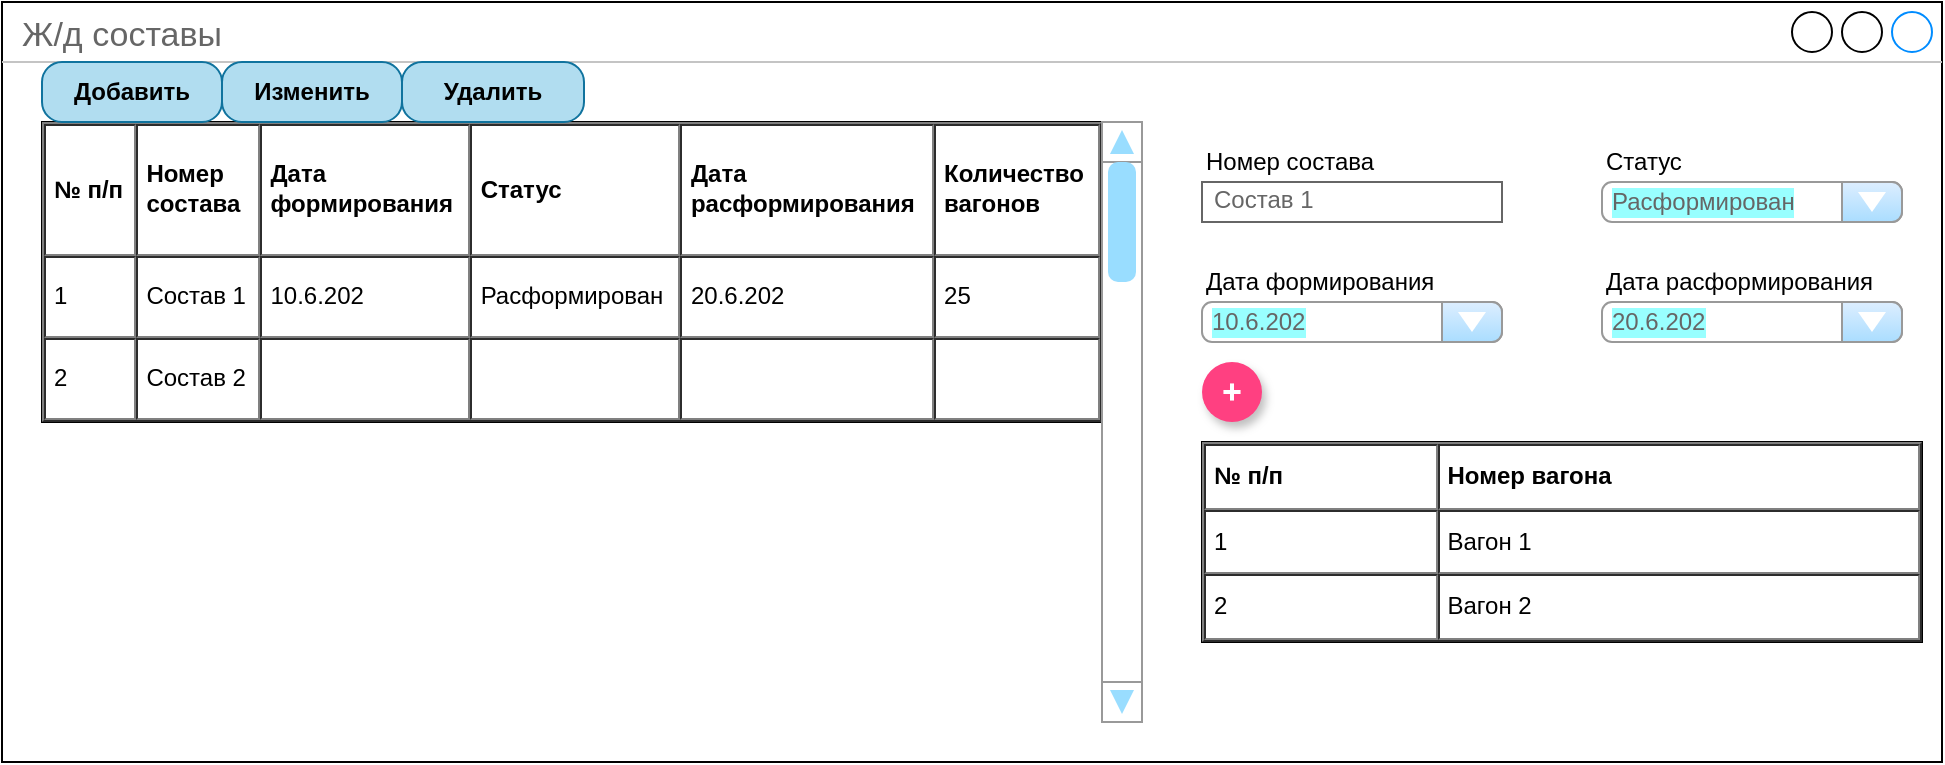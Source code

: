 <mxfile version="20.0.1" type="github">
  <diagram id="YddccQSuvDtk1ljqOexG" name="Page-1">
    <mxGraphModel dx="1247" dy="706" grid="1" gridSize="10" guides="1" tooltips="1" connect="1" arrows="1" fold="1" page="1" pageScale="1" pageWidth="827" pageHeight="1169" math="0" shadow="0">
      <root>
        <mxCell id="0" />
        <mxCell id="1" parent="0" />
        <mxCell id="Lie4oXFveS_dUMrb-o5G-1" value="Ж/д составы" style="strokeWidth=1;shadow=0;dashed=0;align=center;html=1;shape=mxgraph.mockup.containers.window;align=left;verticalAlign=top;spacingLeft=8;strokeColor2=#008cff;strokeColor3=#c4c4c4;fontColor=#666666;mainText=;fontSize=17;labelBackgroundColor=none;" parent="1" vertex="1">
          <mxGeometry x="140" y="170" width="970" height="380" as="geometry" />
        </mxCell>
        <mxCell id="Lie4oXFveS_dUMrb-o5G-2" value="&lt;table cellpadding=&quot;4&quot; cellspacing=&quot;0&quot; border=&quot;1&quot; style=&quot;font-size:1em;width:100%;height:100%;&quot;&gt;&lt;tbody&gt;&lt;tr&gt;&lt;th&gt;№ п/п&lt;/th&gt;&lt;th&gt;Номер&lt;br&gt;состава&lt;/th&gt;&lt;td&gt;&lt;b&gt;Дата &lt;/b&gt;&lt;br&gt;&lt;b&gt;формирования&lt;/b&gt;&lt;/td&gt;&lt;td&gt;&lt;b&gt;Статус&lt;/b&gt;&lt;/td&gt;&lt;td&gt;&lt;b&gt;Дата &lt;br&gt;расформирования&lt;/b&gt;&lt;/td&gt;&lt;td&gt;&lt;b&gt;Количество&lt;br&gt;вагонов&lt;/b&gt;&lt;/td&gt;&lt;/tr&gt;&lt;tr&gt;&lt;td&gt;1&lt;/td&gt;&lt;td&gt;Состав 1&lt;/td&gt;&lt;td&gt;10.6.202&lt;/td&gt;&lt;td&gt;Расформирован&lt;/td&gt;&lt;td&gt;20.6.202&lt;/td&gt;&lt;td&gt;25&lt;/td&gt;&lt;/tr&gt;&lt;tr&gt;&lt;td&gt;2&lt;/td&gt;&lt;td&gt;Состав 2&lt;/td&gt;&lt;td&gt;&lt;br&gt;&lt;/td&gt;&lt;td&gt;&lt;br&gt;&lt;/td&gt;&lt;td&gt;&lt;br&gt;&lt;/td&gt;&lt;td&gt;&lt;br&gt;&lt;/td&gt;&lt;/tr&gt;&lt;/tbody&gt;&lt;/table&gt; " style="verticalAlign=top;align=left;overflow=fill;fontSize=12;fontFamily=Helvetica;html=1" parent="1" vertex="1">
          <mxGeometry x="160" y="230" width="530" height="150" as="geometry" />
        </mxCell>
        <mxCell id="Lie4oXFveS_dUMrb-o5G-3" value="Добавить" style="strokeWidth=1;shadow=0;dashed=0;align=center;html=1;shape=mxgraph.mockup.buttons.button;strokeColor=#10739e;mainText=;buttonStyle=round;fontSize=12;fontStyle=1;fillColor=#b1ddf0;whiteSpace=wrap;" parent="1" vertex="1">
          <mxGeometry x="160" y="200" width="90" height="30" as="geometry" />
        </mxCell>
        <mxCell id="Lie4oXFveS_dUMrb-o5G-4" value="Изменить" style="strokeWidth=1;shadow=0;dashed=0;align=center;html=1;shape=mxgraph.mockup.buttons.button;strokeColor=#10739e;mainText=;buttonStyle=round;fontSize=12;fontStyle=1;fillColor=#b1ddf0;whiteSpace=wrap;" parent="1" vertex="1">
          <mxGeometry x="250" y="200" width="90" height="30" as="geometry" />
        </mxCell>
        <mxCell id="Lie4oXFveS_dUMrb-o5G-5" value="Удалить" style="strokeWidth=1;shadow=0;dashed=0;align=center;html=1;shape=mxgraph.mockup.buttons.button;strokeColor=#10739e;mainText=;buttonStyle=round;fontSize=12;fontStyle=1;fillColor=#b1ddf0;whiteSpace=wrap;" parent="1" vertex="1">
          <mxGeometry x="340" y="200" width="91" height="30" as="geometry" />
        </mxCell>
        <mxCell id="Lie4oXFveS_dUMrb-o5G-6" value="" style="verticalLabelPosition=bottom;shadow=0;dashed=0;align=center;html=1;verticalAlign=top;strokeWidth=1;shape=mxgraph.mockup.navigation.scrollBar;strokeColor=#999999;barPos=100;fillColor2=#99ddff;strokeColor2=none;direction=north;fontSize=12;fontColor=#000000;fillColor=none;" parent="1" vertex="1">
          <mxGeometry x="690" y="230" width="20" height="300" as="geometry" />
        </mxCell>
        <mxCell id="Lie4oXFveS_dUMrb-o5G-7" value="Состав 1" style="strokeWidth=1;shadow=0;dashed=0;align=center;html=1;shape=mxgraph.mockup.text.textBox;fontColor=#666666;align=left;fontSize=12;spacingLeft=4;spacingTop=-3;strokeColor=#666666;mainText=;fillColor=none;" parent="1" vertex="1">
          <mxGeometry x="740" y="260" width="150" height="20" as="geometry" />
        </mxCell>
        <mxCell id="Lie4oXFveS_dUMrb-o5G-8" value="Номер состава" style="text;html=1;strokeColor=none;fillColor=none;align=left;verticalAlign=middle;whiteSpace=wrap;rounded=0;fontSize=12;fontColor=#000000;" parent="1" vertex="1">
          <mxGeometry x="740" y="240" width="150" height="20" as="geometry" />
        </mxCell>
        <mxCell id="Lie4oXFveS_dUMrb-o5G-10" value="Дата формирования" style="text;html=1;strokeColor=none;fillColor=none;align=left;verticalAlign=middle;whiteSpace=wrap;rounded=0;fontSize=12;fontColor=#000000;" parent="1" vertex="1">
          <mxGeometry x="740" y="300" width="150" height="20" as="geometry" />
        </mxCell>
        <mxCell id="Lie4oXFveS_dUMrb-o5G-12" value="Дата расформирования" style="text;html=1;strokeColor=none;fillColor=none;align=left;verticalAlign=middle;whiteSpace=wrap;rounded=0;fontSize=12;fontColor=#000000;" parent="1" vertex="1">
          <mxGeometry x="940" y="300" width="150" height="20" as="geometry" />
        </mxCell>
        <mxCell id="Lie4oXFveS_dUMrb-o5G-13" value="10.6.202" style="strokeWidth=1;shadow=0;dashed=0;align=center;html=1;shape=mxgraph.mockup.forms.comboBox;strokeColor=#999999;fillColor=#ddeeff;align=left;fillColor2=#aaddff;mainText=;fontColor=#666666;fontSize=12;spacingLeft=3;labelBackgroundColor=#99FFFF;" parent="1" vertex="1">
          <mxGeometry x="740" y="320" width="150" height="20" as="geometry" />
        </mxCell>
        <mxCell id="Lie4oXFveS_dUMrb-o5G-14" value="20.6.202" style="strokeWidth=1;shadow=0;dashed=0;align=center;html=1;shape=mxgraph.mockup.forms.comboBox;strokeColor=#999999;fillColor=#ddeeff;align=left;fillColor2=#aaddff;mainText=;fontColor=#666666;fontSize=12;spacingLeft=3;labelBackgroundColor=#99FFFF;" parent="1" vertex="1">
          <mxGeometry x="940" y="320" width="150" height="20" as="geometry" />
        </mxCell>
        <mxCell id="Lie4oXFveS_dUMrb-o5G-15" value="Статус" style="text;html=1;strokeColor=none;fillColor=none;align=left;verticalAlign=middle;whiteSpace=wrap;rounded=0;fontSize=12;fontColor=#000000;" parent="1" vertex="1">
          <mxGeometry x="940" y="240" width="150" height="20" as="geometry" />
        </mxCell>
        <mxCell id="Lie4oXFveS_dUMrb-o5G-16" value="Расформирован" style="strokeWidth=1;shadow=0;dashed=0;align=center;html=1;shape=mxgraph.mockup.forms.comboBox;strokeColor=#999999;fillColor=#ddeeff;align=left;fillColor2=#aaddff;mainText=;fontColor=#666666;fontSize=12;spacingLeft=3;labelBackgroundColor=#99FFFF;" parent="1" vertex="1">
          <mxGeometry x="940" y="260" width="150" height="20" as="geometry" />
        </mxCell>
        <mxCell id="Lie4oXFveS_dUMrb-o5G-17" value="&lt;table cellpadding=&quot;4&quot; cellspacing=&quot;0&quot; border=&quot;1&quot; style=&quot;font-size:1em;width:100%;height:100%;&quot;&gt;&lt;tbody&gt;&lt;tr&gt;&lt;th&gt;№ п/п&lt;/th&gt;&lt;th&gt;Номер вагона&lt;/th&gt;&lt;/tr&gt;&lt;tr&gt;&lt;td&gt;1&lt;/td&gt;&lt;td&gt;Вагон 1&lt;/td&gt;&lt;/tr&gt;&lt;tr&gt;&lt;td&gt;2&lt;/td&gt;&lt;td&gt;Вагон 2&lt;/td&gt;&lt;/tr&gt;&lt;/tbody&gt;&lt;/table&gt; " style="verticalAlign=top;align=left;overflow=fill;fontSize=12;fontFamily=Helvetica;html=1" parent="1" vertex="1">
          <mxGeometry x="740" y="390" width="360" height="100" as="geometry" />
        </mxCell>
        <mxCell id="Lie4oXFveS_dUMrb-o5G-20" value="" style="shape=ellipse;fillColor=#FF4081;strokeColor=none;shadow=1;aspect=fixed;sketch=0;labelBackgroundColor=#99FFFF;fontSize=12;fontColor=#000000;" parent="1" vertex="1">
          <mxGeometry x="740" y="350" width="30" height="30" as="geometry" />
        </mxCell>
        <mxCell id="Lie4oXFveS_dUMrb-o5G-21" value="" style="dashed=0;html=1;shape=mxgraph.gmdl.plus;strokeColor=#ffffff;strokeWidth=2;shadow=0;sketch=0;labelBackgroundColor=#99FFFF;fontSize=12;fontColor=#000000;fillColor=none;" parent="Lie4oXFveS_dUMrb-o5G-20" vertex="1">
          <mxGeometry x="10.714" y="10.714" width="8.571" height="8.571" as="geometry" />
        </mxCell>
      </root>
    </mxGraphModel>
  </diagram>
</mxfile>
